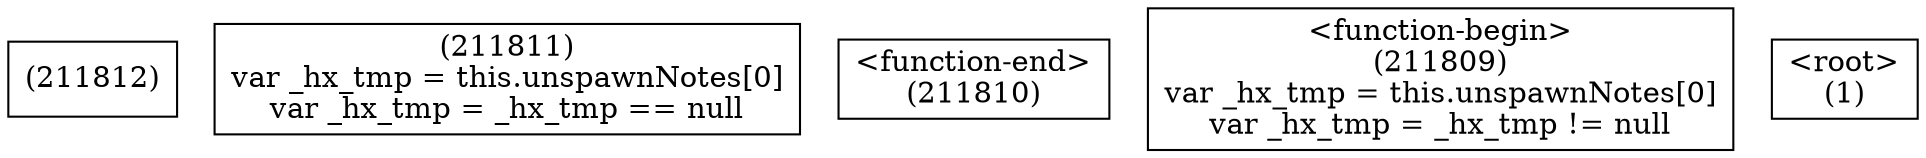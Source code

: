 digraph graphname {
n211812 [shape=box,label="(211812)"];
n211811 [shape=box,label="(211811)\nvar _hx_tmp = this.unspawnNotes[0]\nvar _hx_tmp = _hx_tmp == null"];
n211810 [shape=box,label="<function-end>
(211810)"];
n211809 [shape=box,label="<function-begin>
(211809)\nvar _hx_tmp = this.unspawnNotes[0]\nvar _hx_tmp = _hx_tmp != null"];
n1 [shape=box,label="<root>
(1)"];
}
